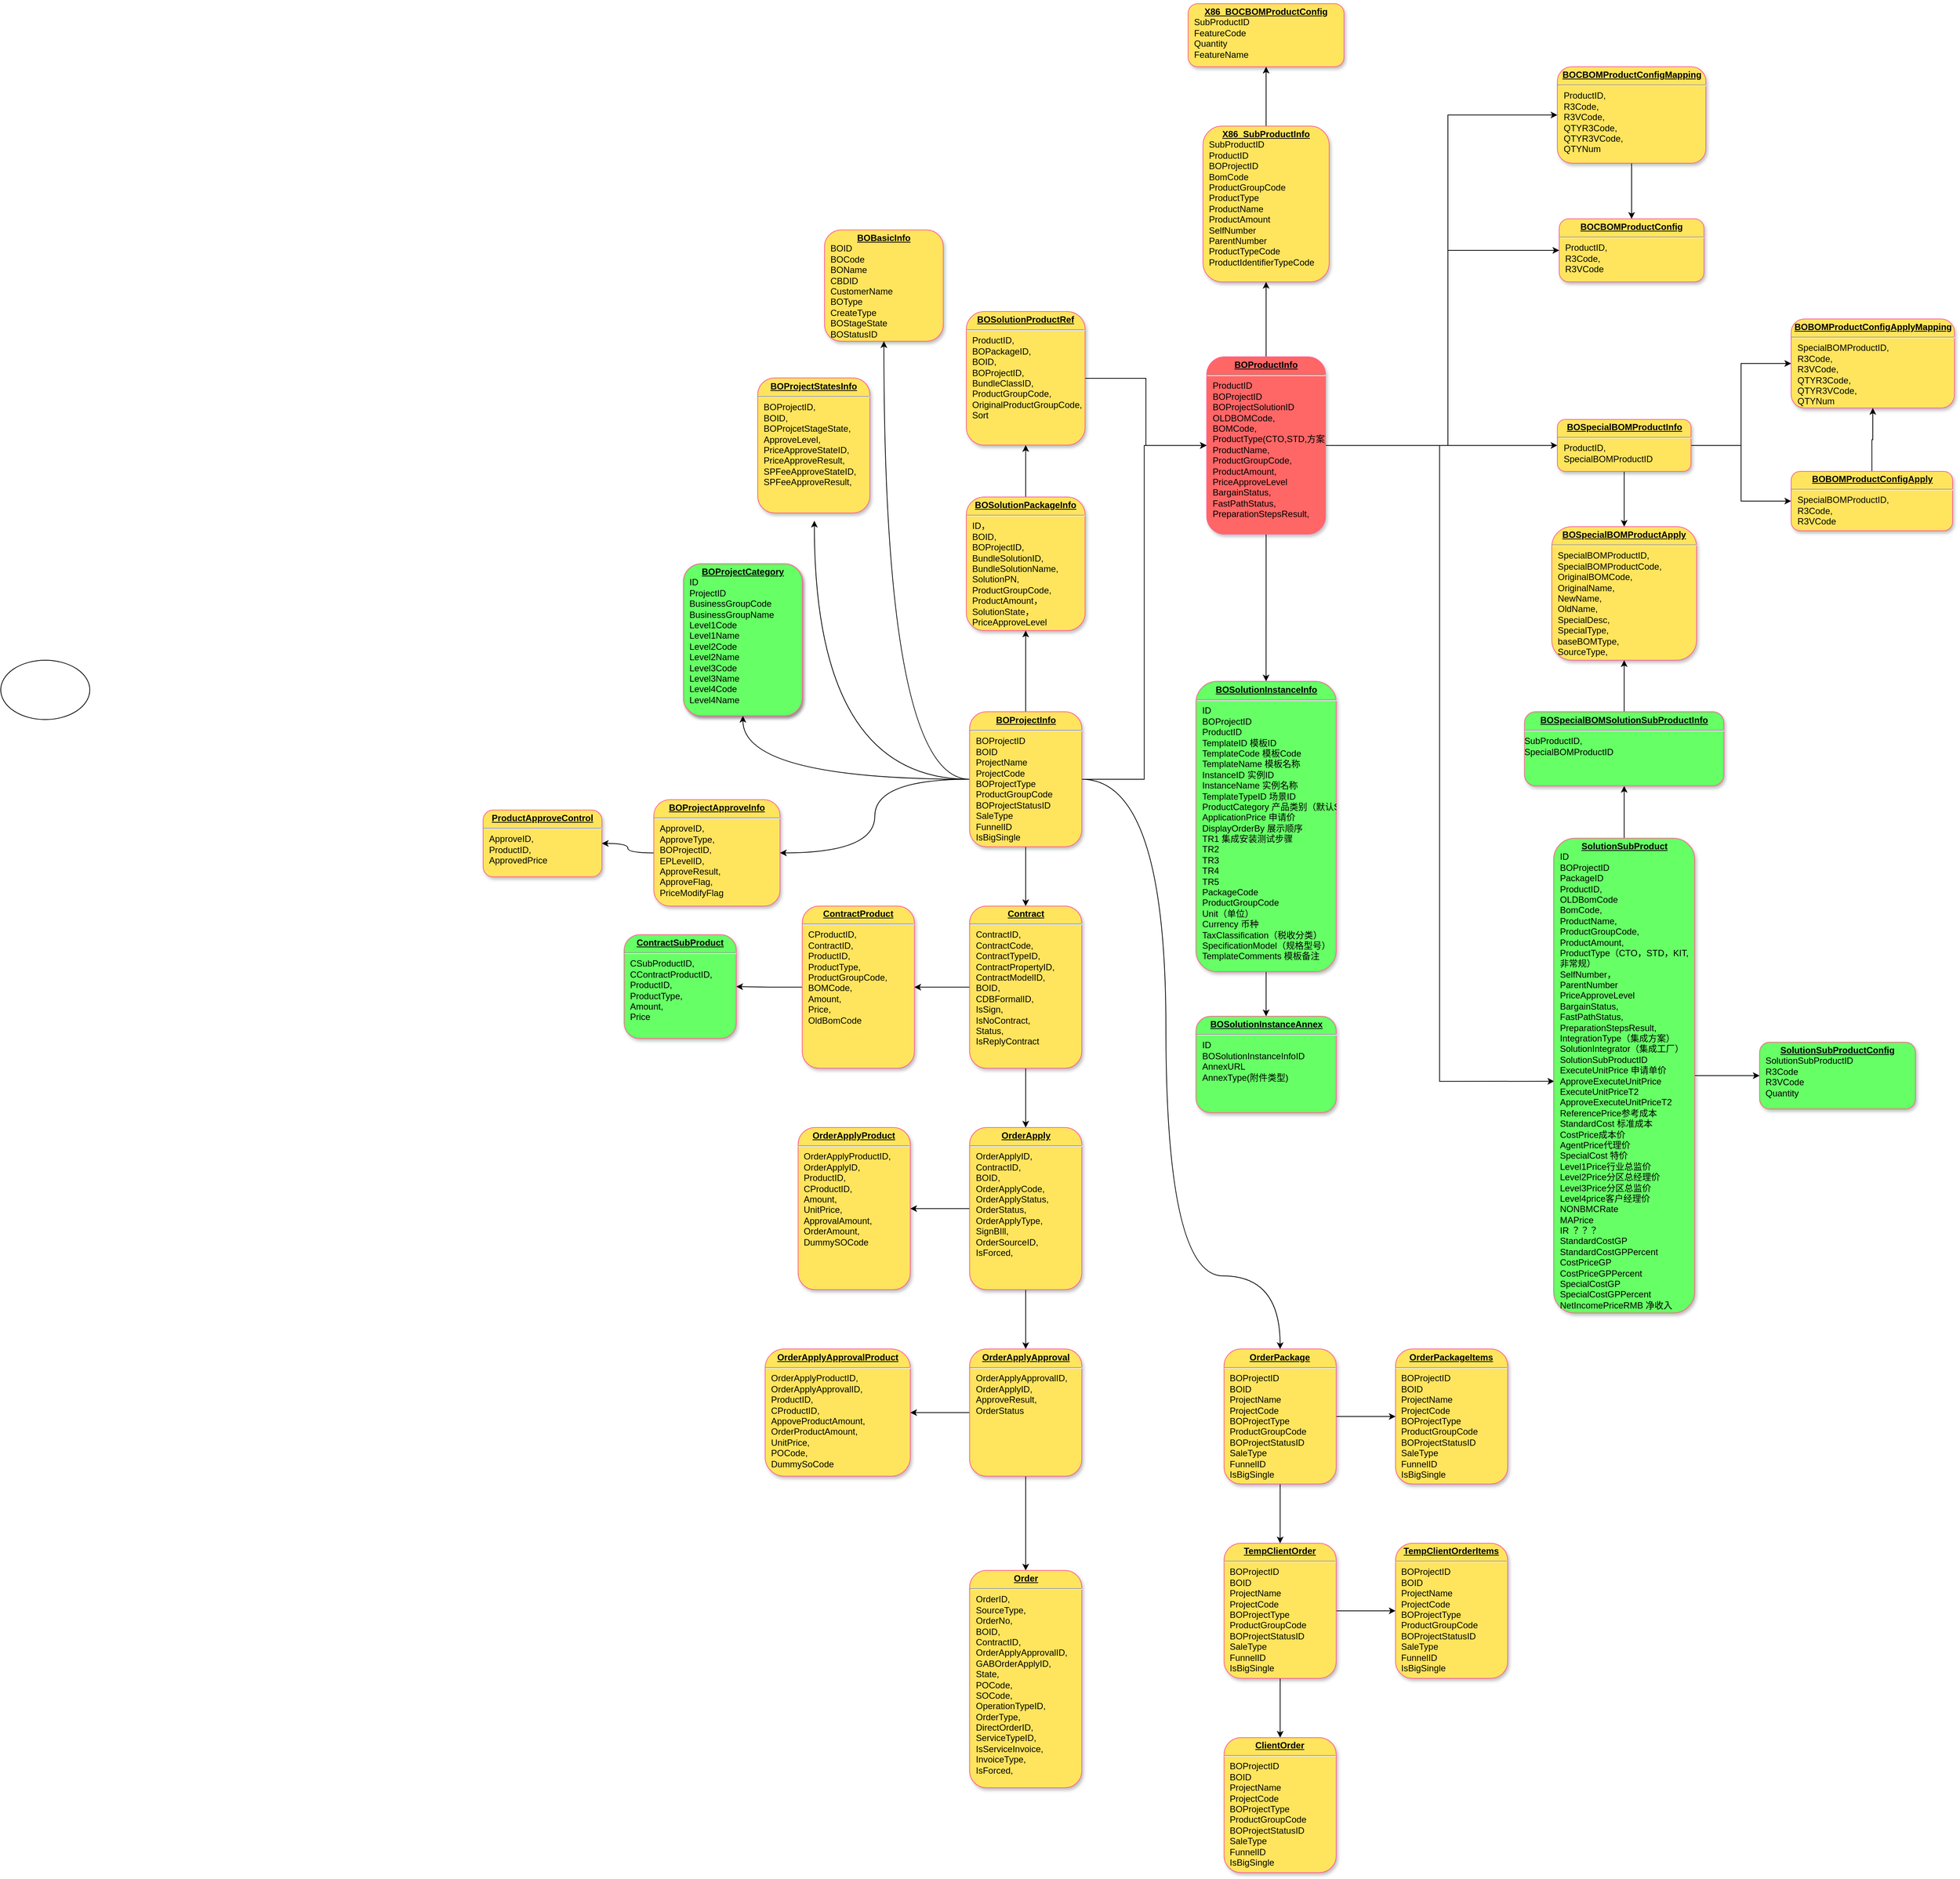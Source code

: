 <mxfile version="13.5.5" type="github"><diagram id="E1zCnELRqQV-pLU6De3C" name="Page-1"><mxGraphModel dx="3720" dy="2506" grid="1" gridSize="10" guides="1" tooltips="1" connect="1" arrows="1" fold="1" page="1" pageScale="1" pageWidth="827" pageHeight="1169" math="0" shadow="0"><root><mxCell id="0"/><mxCell id="1" parent="0"/><mxCell id="1fg1kgdo0Z-w_NWFr2Vj-1" value="" style="ellipse;whiteSpace=wrap;html=1;" vertex="1" parent="1"><mxGeometry x="-710" y="470" width="120" height="80" as="geometry"/></mxCell><mxCell id="1fg1kgdo0Z-w_NWFr2Vj-2" style="edgeStyle=orthogonalEdgeStyle;rounded=0;orthogonalLoop=1;jettySize=auto;html=1;entryX=0.5;entryY=1;entryDx=0;entryDy=0;" edge="1" parent="1" source="1fg1kgdo0Z-w_NWFr2Vj-3" target="1fg1kgdo0Z-w_NWFr2Vj-40"><mxGeometry relative="1" as="geometry"/></mxCell><mxCell id="1fg1kgdo0Z-w_NWFr2Vj-3" value="&lt;p style=&quot;margin: 4px 0px 0px ; text-align: center&quot;&gt;&lt;b&gt;&lt;u&gt;BOSolutionPackageInfo&lt;/u&gt;&lt;/b&gt;&lt;br&gt;&lt;/p&gt;&lt;hr&gt;&lt;p style=&quot;margin: 0px ; margin-left: 8px&quot;&gt;&lt;span&gt;ID，&lt;/span&gt;&lt;/p&gt;&lt;p style=&quot;margin: 0px ; margin-left: 8px&quot;&gt;&lt;span&gt;BOID,&lt;/span&gt;&lt;/p&gt;&lt;p style=&quot;margin: 0px ; margin-left: 8px&quot;&gt;BOProjectID,&lt;/p&gt;&lt;p style=&quot;margin: 0px ; margin-left: 8px&quot;&gt;BundleSolutionID,&lt;/p&gt;&lt;p style=&quot;margin: 0px ; margin-left: 8px&quot;&gt;BundleSolutionName,&lt;/p&gt;&lt;p style=&quot;margin: 0px ; margin-left: 8px&quot;&gt;SolutionPN,&lt;/p&gt;&lt;p style=&quot;margin: 0px ; margin-left: 8px&quot;&gt;ProductGroupCode,&lt;/p&gt;&lt;p style=&quot;margin: 0px ; margin-left: 8px&quot;&gt;ProductAmount，&lt;br&gt;&lt;/p&gt;&lt;p style=&quot;margin: 0px ; margin-left: 8px&quot;&gt;SolutionState，&lt;br&gt;&lt;/p&gt;&lt;p style=&quot;margin: 0px ; margin-left: 8px&quot;&gt;PriceApproveLevel&lt;br&gt;&lt;/p&gt;" style="verticalAlign=top;align=left;overflow=fill;fontSize=12;fontFamily=Helvetica;html=1;strokeColor=#FF6392;shadow=1;fillColor=#FFE45E;rounded=1;" vertex="1" parent="1"><mxGeometry x="591.08" y="250" width="160.0" height="180" as="geometry"/></mxCell><mxCell id="1fg1kgdo0Z-w_NWFr2Vj-4" value="&lt;p style=&quot;margin: 0px ; margin-top: 4px ; text-align: center ; text-decoration: underline&quot;&gt;&lt;b&gt;BOBasicInfo&lt;/b&gt;&lt;/p&gt;&lt;p style=&quot;margin: 0px ; margin-left: 8px&quot;&gt;BOID&lt;/p&gt;&lt;p style=&quot;margin: 0px ; margin-left: 8px&quot;&gt;BOCode&lt;/p&gt;&lt;p style=&quot;margin: 0px ; margin-left: 8px&quot;&gt;BOName&lt;/p&gt;&lt;p style=&quot;margin: 0px ; margin-left: 8px&quot;&gt;CBDID&lt;/p&gt;&lt;p style=&quot;margin: 0px ; margin-left: 8px&quot;&gt;CustomerName&lt;/p&gt;&lt;p style=&quot;margin: 0px ; margin-left: 8px&quot;&gt;BOType&lt;/p&gt;&lt;p style=&quot;margin: 0px ; margin-left: 8px&quot;&gt;CreateType&lt;/p&gt;&lt;p style=&quot;margin: 0px ; margin-left: 8px&quot;&gt;BOStageState&lt;/p&gt;&lt;p style=&quot;margin: 0px ; margin-left: 8px&quot;&gt;BOStatusID&lt;/p&gt;&lt;p style=&quot;margin: 0px ; margin-left: 8px&quot;&gt;&lt;br&gt;&lt;/p&gt;" style="verticalAlign=top;align=left;overflow=fill;fontSize=12;fontFamily=Helvetica;html=1;strokeColor=#FF6392;shadow=1;fillColor=#FFE45E;rounded=1;" vertex="1" parent="1"><mxGeometry x="400.0" y="-110.0" width="160" height="150" as="geometry"/></mxCell><mxCell id="1fg1kgdo0Z-w_NWFr2Vj-5" style="edgeStyle=orthogonalEdgeStyle;rounded=0;orthogonalLoop=1;jettySize=auto;html=1;entryX=0.5;entryY=1;entryDx=0;entryDy=0;" edge="1" parent="1" source="1fg1kgdo0Z-w_NWFr2Vj-13" target="1fg1kgdo0Z-w_NWFr2Vj-3"><mxGeometry relative="1" as="geometry"/></mxCell><mxCell id="1fg1kgdo0Z-w_NWFr2Vj-6" style="edgeStyle=orthogonalEdgeStyle;curved=1;rounded=0;orthogonalLoop=1;jettySize=auto;html=1;" edge="1" parent="1" source="1fg1kgdo0Z-w_NWFr2Vj-13" target="1fg1kgdo0Z-w_NWFr2Vj-4"><mxGeometry relative="1" as="geometry"/></mxCell><mxCell id="1fg1kgdo0Z-w_NWFr2Vj-7" style="edgeStyle=orthogonalEdgeStyle;curved=1;rounded=0;orthogonalLoop=1;jettySize=auto;html=1;entryX=0.505;entryY=1.058;entryDx=0;entryDy=0;entryPerimeter=0;" edge="1" parent="1" source="1fg1kgdo0Z-w_NWFr2Vj-13" target="1fg1kgdo0Z-w_NWFr2Vj-60"><mxGeometry relative="1" as="geometry"/></mxCell><mxCell id="1fg1kgdo0Z-w_NWFr2Vj-8" style="edgeStyle=orthogonalEdgeStyle;curved=1;rounded=0;orthogonalLoop=1;jettySize=auto;html=1;entryX=1;entryY=0.5;entryDx=0;entryDy=0;" edge="1" parent="1" source="1fg1kgdo0Z-w_NWFr2Vj-13" target="1fg1kgdo0Z-w_NWFr2Vj-62"><mxGeometry relative="1" as="geometry"/></mxCell><mxCell id="1fg1kgdo0Z-w_NWFr2Vj-9" style="edgeStyle=orthogonalEdgeStyle;curved=1;rounded=0;orthogonalLoop=1;jettySize=auto;html=1;entryX=0.5;entryY=1;entryDx=0;entryDy=0;" edge="1" parent="1" source="1fg1kgdo0Z-w_NWFr2Vj-13" target="1fg1kgdo0Z-w_NWFr2Vj-47"><mxGeometry relative="1" as="geometry"/></mxCell><mxCell id="1fg1kgdo0Z-w_NWFr2Vj-10" value="" style="edgeStyle=orthogonalEdgeStyle;curved=1;rounded=0;orthogonalLoop=1;jettySize=auto;html=1;" edge="1" parent="1" source="1fg1kgdo0Z-w_NWFr2Vj-13" target="1fg1kgdo0Z-w_NWFr2Vj-16"><mxGeometry relative="1" as="geometry"/></mxCell><mxCell id="1fg1kgdo0Z-w_NWFr2Vj-11" style="edgeStyle=orthogonalEdgeStyle;rounded=0;orthogonalLoop=1;jettySize=auto;html=1;entryX=0;entryY=0.5;entryDx=0;entryDy=0;" edge="1" parent="1" source="1fg1kgdo0Z-w_NWFr2Vj-13" target="1fg1kgdo0Z-w_NWFr2Vj-37"><mxGeometry relative="1" as="geometry"/></mxCell><mxCell id="1fg1kgdo0Z-w_NWFr2Vj-12" style="edgeStyle=orthogonalEdgeStyle;curved=1;rounded=0;orthogonalLoop=1;jettySize=auto;html=1;entryX=0.5;entryY=0;entryDx=0;entryDy=0;" edge="1" parent="1" source="1fg1kgdo0Z-w_NWFr2Vj-13" target="1fg1kgdo0Z-w_NWFr2Vj-69"><mxGeometry relative="1" as="geometry"><Array as="points"><mxPoint x="860" y="631"/><mxPoint x="860" y="1300"/><mxPoint x="1014" y="1300"/></Array></mxGeometry></mxCell><mxCell id="1fg1kgdo0Z-w_NWFr2Vj-13" value="&lt;p style=&quot;margin: 0px ; margin-top: 4px ; text-align: center ; text-decoration: underline&quot;&gt;&lt;strong&gt;BOProjectInfo&lt;/strong&gt;&lt;/p&gt;&lt;hr&gt;&lt;p style=&quot;margin: 0px ; margin-left: 8px&quot;&gt;BOProjectID&lt;/p&gt;&lt;p style=&quot;margin: 0px ; margin-left: 8px&quot;&gt;&lt;span&gt;BOID&lt;/span&gt;&lt;/p&gt;&lt;p style=&quot;margin: 0px ; margin-left: 8px&quot;&gt;&lt;span&gt;ProjectName&lt;/span&gt;&lt;/p&gt;&lt;p style=&quot;margin: 0px ; margin-left: 8px&quot;&gt;ProjectCode&lt;/p&gt;&lt;p style=&quot;margin: 0px ; margin-left: 8px&quot;&gt;BOProjectType&lt;/p&gt;&lt;p style=&quot;margin: 0px ; margin-left: 8px&quot;&gt;ProductGroupCode&lt;/p&gt;&lt;p style=&quot;margin: 0px ; margin-left: 8px&quot;&gt;BOProjectStatusID&lt;/p&gt;&lt;p style=&quot;margin: 0px ; margin-left: 8px&quot;&gt;SaleType&lt;/p&gt;&lt;p style=&quot;margin: 0px ; margin-left: 8px&quot;&gt;FunnelID&lt;/p&gt;&lt;p style=&quot;margin: 0px ; margin-left: 8px&quot;&gt;IsBigSingle&lt;/p&gt;" style="verticalAlign=top;align=left;overflow=fill;fontSize=12;fontFamily=Helvetica;html=1;strokeColor=#FF6392;shadow=1;fillColor=#FFE45E;rounded=1;" vertex="1" parent="1"><mxGeometry x="595.54" y="539.51" width="151.08" height="181.96" as="geometry"/></mxCell><mxCell id="1fg1kgdo0Z-w_NWFr2Vj-14" value="" style="edgeStyle=orthogonalEdgeStyle;curved=1;rounded=0;orthogonalLoop=1;jettySize=auto;html=1;" edge="1" parent="1" source="1fg1kgdo0Z-w_NWFr2Vj-16" target="1fg1kgdo0Z-w_NWFr2Vj-27"><mxGeometry relative="1" as="geometry"/></mxCell><mxCell id="1fg1kgdo0Z-w_NWFr2Vj-15" value="" style="edgeStyle=orthogonalEdgeStyle;curved=1;rounded=0;orthogonalLoop=1;jettySize=auto;html=1;" edge="1" parent="1" source="1fg1kgdo0Z-w_NWFr2Vj-16" target="1fg1kgdo0Z-w_NWFr2Vj-19"><mxGeometry relative="1" as="geometry"/></mxCell><mxCell id="1fg1kgdo0Z-w_NWFr2Vj-16" value="&lt;p style=&quot;margin: 4px 0px 0px ; text-align: center&quot;&gt;&lt;b&gt;&lt;u&gt;Contract&lt;/u&gt;&lt;/b&gt;&lt;br&gt;&lt;/p&gt;&lt;hr&gt;&lt;p style=&quot;margin: 0px ; margin-left: 8px&quot;&gt;ContractID,&lt;/p&gt;&lt;p style=&quot;margin: 0px ; margin-left: 8px&quot;&gt;ContractCode,&lt;/p&gt;&lt;p style=&quot;margin: 0px ; margin-left: 8px&quot;&gt;ContractTypeID,&lt;/p&gt;&lt;p style=&quot;margin: 0px ; margin-left: 8px&quot;&gt;ContractPropertyID,&lt;/p&gt;&lt;p style=&quot;margin: 0px ; margin-left: 8px&quot;&gt;ContractModelID,&lt;/p&gt;&lt;p style=&quot;margin: 0px ; margin-left: 8px&quot;&gt;BOID,&lt;/p&gt;&lt;p style=&quot;margin: 0px ; margin-left: 8px&quot;&gt;CDBFormalID,&lt;/p&gt;&lt;p style=&quot;margin: 0px ; margin-left: 8px&quot;&gt;IsSign,&lt;/p&gt;&lt;p style=&quot;margin: 0px ; margin-left: 8px&quot;&gt;IsNoContract,&lt;/p&gt;&lt;p style=&quot;margin: 0px ; margin-left: 8px&quot;&gt;Status,&lt;/p&gt;&lt;p style=&quot;margin: 0px ; margin-left: 8px&quot;&gt;IsReplyContract&lt;/p&gt;" style="verticalAlign=top;align=left;overflow=fill;fontSize=12;fontFamily=Helvetica;html=1;strokeColor=#FF6392;shadow=1;fillColor=#FFE45E;rounded=1;" vertex="1" parent="1"><mxGeometry x="595.54" y="801.47" width="151.08" height="218.53" as="geometry"/></mxCell><mxCell id="1fg1kgdo0Z-w_NWFr2Vj-17" value="" style="edgeStyle=orthogonalEdgeStyle;curved=1;rounded=0;orthogonalLoop=1;jettySize=auto;html=1;" edge="1" parent="1" source="1fg1kgdo0Z-w_NWFr2Vj-19" target="1fg1kgdo0Z-w_NWFr2Vj-23"><mxGeometry relative="1" as="geometry"/></mxCell><mxCell id="1fg1kgdo0Z-w_NWFr2Vj-18" value="" style="edgeStyle=orthogonalEdgeStyle;curved=1;rounded=0;orthogonalLoop=1;jettySize=auto;html=1;" edge="1" parent="1" source="1fg1kgdo0Z-w_NWFr2Vj-19" target="1fg1kgdo0Z-w_NWFr2Vj-20"><mxGeometry relative="1" as="geometry"/></mxCell><mxCell id="1fg1kgdo0Z-w_NWFr2Vj-19" value="&lt;p style=&quot;margin: 4px 0px 0px ; text-align: center&quot;&gt;&lt;b&gt;&lt;u&gt;OrderApply&lt;/u&gt;&lt;/b&gt;&lt;br&gt;&lt;/p&gt;&lt;hr&gt;&lt;p style=&quot;margin: 0px ; margin-left: 8px&quot;&gt;OrderApplyID,&lt;/p&gt;&lt;p style=&quot;margin: 0px ; margin-left: 8px&quot;&gt;ContractID,&lt;/p&gt;&lt;p style=&quot;margin: 0px ; margin-left: 8px&quot;&gt;BOID,&lt;/p&gt;&lt;p style=&quot;margin: 0px ; margin-left: 8px&quot;&gt;OrderApplyCode,&lt;/p&gt;&lt;p style=&quot;margin: 0px ; margin-left: 8px&quot;&gt;OrderApplyStatus,&lt;/p&gt;&lt;p style=&quot;margin: 0px ; margin-left: 8px&quot;&gt;OrderStatus,&lt;/p&gt;&lt;p style=&quot;margin: 0px ; margin-left: 8px&quot;&gt;OrderApplyType,&lt;/p&gt;&lt;p style=&quot;margin: 0px ; margin-left: 8px&quot;&gt;SignBIll,&lt;/p&gt;&lt;p style=&quot;margin: 0px ; margin-left: 8px&quot;&gt;OrderSourceID,&lt;/p&gt;&lt;p style=&quot;margin: 0px ; margin-left: 8px&quot;&gt;IsForced,&lt;/p&gt;" style="verticalAlign=top;align=left;overflow=fill;fontSize=12;fontFamily=Helvetica;html=1;strokeColor=#FF6392;shadow=1;fillColor=#FFE45E;rounded=1;" vertex="1" parent="1"><mxGeometry x="595.54" y="1100" width="151.08" height="218.53" as="geometry"/></mxCell><mxCell id="1fg1kgdo0Z-w_NWFr2Vj-20" value="&lt;p style=&quot;margin: 4px 0px 0px ; text-align: center&quot;&gt;&lt;b&gt;&lt;u&gt;OrderApplyProduct&lt;/u&gt;&lt;/b&gt;&lt;br&gt;&lt;/p&gt;&lt;hr&gt;&lt;p style=&quot;margin: 0px ; margin-left: 8px&quot;&gt;OrderApplyProductID,&lt;/p&gt;&lt;p style=&quot;margin: 0px ; margin-left: 8px&quot;&gt;OrderApplyID,&lt;/p&gt;&lt;p style=&quot;margin: 0px ; margin-left: 8px&quot;&gt;ProductID,&lt;/p&gt;&lt;p style=&quot;margin: 0px ; margin-left: 8px&quot;&gt;CProductID,&lt;/p&gt;&lt;p style=&quot;margin: 0px ; margin-left: 8px&quot;&gt;Amount,&lt;/p&gt;&lt;p style=&quot;margin: 0px ; margin-left: 8px&quot;&gt;UnitPrice,&lt;/p&gt;&lt;p style=&quot;margin: 0px ; margin-left: 8px&quot;&gt;ApprovalAmount,&lt;/p&gt;&lt;p style=&quot;margin: 0px ; margin-left: 8px&quot;&gt;OrderAmount,&lt;/p&gt;&lt;p style=&quot;margin: 0px ; margin-left: 8px&quot;&gt;DummySOCode&lt;/p&gt;" style="verticalAlign=top;align=left;overflow=fill;fontSize=12;fontFamily=Helvetica;html=1;strokeColor=#FF6392;shadow=1;fillColor=#FFE45E;rounded=1;" vertex="1" parent="1"><mxGeometry x="364.46" y="1100" width="151.08" height="218.53" as="geometry"/></mxCell><mxCell id="1fg1kgdo0Z-w_NWFr2Vj-21" value="" style="edgeStyle=orthogonalEdgeStyle;curved=1;rounded=0;orthogonalLoop=1;jettySize=auto;html=1;" edge="1" parent="1" source="1fg1kgdo0Z-w_NWFr2Vj-23" target="1fg1kgdo0Z-w_NWFr2Vj-25"><mxGeometry relative="1" as="geometry"/></mxCell><mxCell id="1fg1kgdo0Z-w_NWFr2Vj-22" value="" style="edgeStyle=orthogonalEdgeStyle;curved=1;rounded=0;orthogonalLoop=1;jettySize=auto;html=1;" edge="1" parent="1" source="1fg1kgdo0Z-w_NWFr2Vj-23" target="1fg1kgdo0Z-w_NWFr2Vj-24"><mxGeometry relative="1" as="geometry"/></mxCell><mxCell id="1fg1kgdo0Z-w_NWFr2Vj-23" value="&lt;p style=&quot;margin: 4px 0px 0px ; text-align: center&quot;&gt;&lt;b&gt;&lt;u&gt;OrderApplyApproval&lt;/u&gt;&lt;/b&gt;&lt;br&gt;&lt;/p&gt;&lt;hr&gt;&lt;p style=&quot;margin: 0px ; margin-left: 8px&quot;&gt;OrderApplyApprovalID,&lt;/p&gt;&lt;p style=&quot;margin: 0px ; margin-left: 8px&quot;&gt;OrderApplyID,&lt;/p&gt;&lt;p style=&quot;margin: 0px ; margin-left: 8px&quot;&gt;ApproveResult,&lt;/p&gt;&lt;p style=&quot;margin: 0px ; margin-left: 8px&quot;&gt;OrderStatus&lt;/p&gt;" style="verticalAlign=top;align=left;overflow=fill;fontSize=12;fontFamily=Helvetica;html=1;strokeColor=#FF6392;shadow=1;fillColor=#FFE45E;rounded=1;" vertex="1" parent="1"><mxGeometry x="595.54" y="1398.53" width="151.08" height="171.47" as="geometry"/></mxCell><mxCell id="1fg1kgdo0Z-w_NWFr2Vj-24" value="&lt;p style=&quot;margin: 4px 0px 0px ; text-align: center&quot;&gt;&lt;b&gt;&lt;u&gt;OrderApplyApprovalProduct&lt;/u&gt;&lt;/b&gt;&lt;br&gt;&lt;/p&gt;&lt;hr&gt;&lt;p style=&quot;margin: 0px ; margin-left: 8px&quot;&gt;OrderApplyProductID,&lt;/p&gt;&lt;p style=&quot;margin: 0px ; margin-left: 8px&quot;&gt;OrderApplyApprovalID,&lt;/p&gt;&lt;p style=&quot;margin: 0px ; margin-left: 8px&quot;&gt;ProductID,&lt;/p&gt;&lt;p style=&quot;margin: 0px ; margin-left: 8px&quot;&gt;CProductID,&lt;/p&gt;&lt;p style=&quot;margin: 0px ; margin-left: 8px&quot;&gt;AppoveProductAmount,&lt;/p&gt;&lt;p style=&quot;margin: 0px ; margin-left: 8px&quot;&gt;OrderProductAmount,&lt;/p&gt;&lt;p style=&quot;margin: 0px ; margin-left: 8px&quot;&gt;UnitPrice,&lt;/p&gt;&lt;p style=&quot;margin: 0px ; margin-left: 8px&quot;&gt;POCode,&lt;/p&gt;&lt;p style=&quot;margin: 0px ; margin-left: 8px&quot;&gt;DummySoCode&lt;/p&gt;" style="verticalAlign=top;align=left;overflow=fill;fontSize=12;fontFamily=Helvetica;html=1;strokeColor=#FF6392;shadow=1;fillColor=#FFE45E;rounded=1;" vertex="1" parent="1"><mxGeometry x="320" y="1398.53" width="195.54" height="171.47" as="geometry"/></mxCell><mxCell id="1fg1kgdo0Z-w_NWFr2Vj-25" value="&lt;p style=&quot;margin: 4px 0px 0px ; text-align: center&quot;&gt;&lt;b&gt;&lt;u&gt;Order&lt;/u&gt;&lt;/b&gt;&lt;br&gt;&lt;/p&gt;&lt;hr&gt;&lt;p style=&quot;margin: 0px ; margin-left: 8px&quot;&gt;OrderID,&lt;/p&gt;&lt;p style=&quot;margin: 0px ; margin-left: 8px&quot;&gt;SourceType,&lt;/p&gt;&lt;p style=&quot;margin: 0px ; margin-left: 8px&quot;&gt;OrderNo,&lt;/p&gt;&lt;p style=&quot;margin: 0px ; margin-left: 8px&quot;&gt;BOID,&lt;/p&gt;&lt;p style=&quot;margin: 0px ; margin-left: 8px&quot;&gt;ContractID,&lt;/p&gt;&lt;p style=&quot;margin: 0px ; margin-left: 8px&quot;&gt;OrderApplyApprovalID,&lt;/p&gt;&lt;p style=&quot;margin: 0px ; margin-left: 8px&quot;&gt;GABOrderApplyID,&lt;/p&gt;&lt;p style=&quot;margin: 0px ; margin-left: 8px&quot;&gt;State,&lt;/p&gt;&lt;p style=&quot;margin: 0px ; margin-left: 8px&quot;&gt;POCode,&lt;/p&gt;&lt;p style=&quot;margin: 0px ; margin-left: 8px&quot;&gt;SOCode,&lt;/p&gt;&lt;p style=&quot;margin: 0px ; margin-left: 8px&quot;&gt;OperationTypeID,&lt;/p&gt;&lt;p style=&quot;margin: 0px ; margin-left: 8px&quot;&gt;OrderType,&lt;/p&gt;&lt;p style=&quot;margin: 0px ; margin-left: 8px&quot;&gt;DirectOrderID,&lt;/p&gt;&lt;p style=&quot;margin: 0px ; margin-left: 8px&quot;&gt;ServiceTypeID,&lt;/p&gt;&lt;p style=&quot;margin: 0px ; margin-left: 8px&quot;&gt;IsServiceInvoice,&lt;/p&gt;&lt;p style=&quot;margin: 0px ; margin-left: 8px&quot;&gt;InvoiceType,&lt;/p&gt;&lt;p style=&quot;margin: 0px ; margin-left: 8px&quot;&gt;IsForced,&lt;/p&gt;" style="verticalAlign=top;align=left;overflow=fill;fontSize=12;fontFamily=Helvetica;html=1;strokeColor=#FF6392;shadow=1;fillColor=#FFE45E;rounded=1;" vertex="1" parent="1"><mxGeometry x="595.54" y="1697.06" width="151.08" height="292.94" as="geometry"/></mxCell><mxCell id="1fg1kgdo0Z-w_NWFr2Vj-26" value="" style="edgeStyle=orthogonalEdgeStyle;rounded=0;orthogonalLoop=1;jettySize=auto;html=1;" edge="1" parent="1" source="1fg1kgdo0Z-w_NWFr2Vj-27" target="1fg1kgdo0Z-w_NWFr2Vj-28"><mxGeometry relative="1" as="geometry"/></mxCell><mxCell id="1fg1kgdo0Z-w_NWFr2Vj-27" value="&lt;p style=&quot;margin: 4px 0px 0px ; text-align: center&quot;&gt;&lt;b&gt;&lt;u&gt;ContractProduct&lt;/u&gt;&lt;/b&gt;&lt;br&gt;&lt;/p&gt;&lt;hr&gt;&lt;p style=&quot;margin: 0px ; margin-left: 8px&quot;&gt;CProductID,&lt;/p&gt;&lt;p style=&quot;margin: 0px ; margin-left: 8px&quot;&gt;ContractID,&lt;/p&gt;&lt;p style=&quot;margin: 0px ; margin-left: 8px&quot;&gt;ProductID,&lt;/p&gt;&lt;p style=&quot;margin: 0px ; margin-left: 8px&quot;&gt;ProductType,&lt;/p&gt;&lt;p style=&quot;margin: 0px ; margin-left: 8px&quot;&gt;ProductGroupCode,&lt;/p&gt;&lt;p style=&quot;margin: 0px ; margin-left: 8px&quot;&gt;BOMCode,&lt;/p&gt;&lt;p style=&quot;margin: 0px ; margin-left: 8px&quot;&gt;Amount,&lt;/p&gt;&lt;p style=&quot;margin: 0px ; margin-left: 8px&quot;&gt;Price,&lt;/p&gt;&lt;p style=&quot;margin: 0px ; margin-left: 8px&quot;&gt;OldBomCode&lt;/p&gt;" style="verticalAlign=top;align=left;overflow=fill;fontSize=12;fontFamily=Helvetica;html=1;strokeColor=#FF6392;shadow=1;fillColor=#FFE45E;rounded=1;" vertex="1" parent="1"><mxGeometry x="370" y="801.47" width="151.08" height="218.53" as="geometry"/></mxCell><mxCell id="1fg1kgdo0Z-w_NWFr2Vj-28" value="&lt;p style=&quot;margin: 4px 0px 0px ; text-align: center&quot;&gt;&lt;b&gt;&lt;u&gt;ContractSubProduct&lt;/u&gt;&lt;/b&gt;&lt;br&gt;&lt;/p&gt;&lt;hr&gt;&lt;p style=&quot;margin: 0px ; margin-left: 8px&quot;&gt;CSubProductID,&lt;/p&gt;&lt;p style=&quot;margin: 0px ; margin-left: 8px&quot;&gt;CContractProductID,&lt;/p&gt;&lt;p style=&quot;margin: 0px ; margin-left: 8px&quot;&gt;ProductID,&lt;/p&gt;&lt;p style=&quot;margin: 0px ; margin-left: 8px&quot;&gt;ProductType,&lt;/p&gt;&lt;p style=&quot;margin: 0px ; margin-left: 8px&quot;&gt;Amount,&lt;/p&gt;&lt;p style=&quot;margin: 0px ; margin-left: 8px&quot;&gt;Price&lt;/p&gt;&lt;p style=&quot;margin: 0px ; margin-left: 8px&quot;&gt;&lt;br&gt;&lt;/p&gt;" style="verticalAlign=top;align=left;overflow=fill;fontSize=12;fontFamily=Helvetica;html=1;strokeColor=#FF6392;shadow=1;fillColor=#66FF66;rounded=1;" vertex="1" parent="1"><mxGeometry x="130" y="840" width="151.08" height="140" as="geometry"/></mxCell><mxCell id="1fg1kgdo0Z-w_NWFr2Vj-29" value="" style="edgeStyle=none;rounded=0;orthogonalLoop=1;jettySize=auto;html=1;" edge="1" parent="1" source="1fg1kgdo0Z-w_NWFr2Vj-30" target="1fg1kgdo0Z-w_NWFr2Vj-38"><mxGeometry relative="1" as="geometry"/></mxCell><mxCell id="1fg1kgdo0Z-w_NWFr2Vj-30" value="&lt;p style=&quot;margin: 0px ; margin-top: 4px ; text-align: center ; text-decoration: underline&quot;&gt;&lt;b&gt;X86_SubProductInfo&lt;/b&gt;&lt;/p&gt;&lt;p style=&quot;margin: 0px ; margin-left: 8px&quot;&gt;SubProductID&lt;/p&gt;&lt;p style=&quot;margin: 0px ; margin-left: 8px&quot;&gt;ProductID&lt;/p&gt;&lt;p style=&quot;margin: 0px ; margin-left: 8px&quot;&gt;BOProjectID&lt;/p&gt;&lt;p style=&quot;margin: 0px ; margin-left: 8px&quot;&gt;BomCode&amp;nbsp;&lt;/p&gt;&lt;p style=&quot;margin: 0px ; margin-left: 8px&quot;&gt;ProductGroupCode&lt;/p&gt;&lt;p style=&quot;margin: 0px ; margin-left: 8px&quot;&gt;ProductType&lt;/p&gt;&lt;p style=&quot;margin: 0px ; margin-left: 8px&quot;&gt;ProductName&lt;/p&gt;&lt;p style=&quot;margin: 0px ; margin-left: 8px&quot;&gt;ProductAmount&lt;/p&gt;&lt;p style=&quot;margin: 0px ; margin-left: 8px&quot;&gt;SelfNumber&lt;/p&gt;&lt;p style=&quot;margin: 0px ; margin-left: 8px&quot;&gt;ParentNumber&lt;/p&gt;&lt;p style=&quot;margin: 0px ; margin-left: 8px&quot;&gt;ProductTypeCode&lt;br&gt;&lt;/p&gt;&lt;p style=&quot;margin: 0px ; margin-left: 8px&quot;&gt;ProductIdentifierTypeCode&lt;br&gt;&lt;/p&gt;&lt;p style=&quot;margin: 0px ; margin-left: 8px&quot;&gt;&lt;br&gt;&lt;/p&gt;" style="verticalAlign=top;align=left;overflow=fill;fontSize=12;fontFamily=Helvetica;html=1;strokeColor=#FF6392;shadow=1;fillColor=#FFE45E;rounded=1;" vertex="1" parent="1"><mxGeometry x="910" y="-250" width="170" height="210" as="geometry"/></mxCell><mxCell id="1fg1kgdo0Z-w_NWFr2Vj-31" style="edgeStyle=orthogonalEdgeStyle;rounded=0;orthogonalLoop=1;jettySize=auto;html=1;" edge="1" parent="1" source="1fg1kgdo0Z-w_NWFr2Vj-37" target="1fg1kgdo0Z-w_NWFr2Vj-51"><mxGeometry relative="1" as="geometry"><mxPoint x="1090" y="181" as="sourcePoint"/></mxGeometry></mxCell><mxCell id="1fg1kgdo0Z-w_NWFr2Vj-32" style="edgeStyle=orthogonalEdgeStyle;rounded=0;orthogonalLoop=1;jettySize=auto;html=1;entryX=0;entryY=0.5;entryDx=0;entryDy=0;exitX=1;exitY=0.5;exitDx=0;exitDy=0;" edge="1" parent="1" source="1fg1kgdo0Z-w_NWFr2Vj-37" target="1fg1kgdo0Z-w_NWFr2Vj-46"><mxGeometry relative="1" as="geometry"><Array as="points"><mxPoint x="1240" y="181"/><mxPoint x="1240" y="-265"/></Array><mxPoint x="1130" y="180.5" as="sourcePoint"/></mxGeometry></mxCell><mxCell id="1fg1kgdo0Z-w_NWFr2Vj-33" style="edgeStyle=orthogonalEdgeStyle;rounded=0;orthogonalLoop=1;jettySize=auto;html=1;" edge="1" parent="1" source="1fg1kgdo0Z-w_NWFr2Vj-37" target="1fg1kgdo0Z-w_NWFr2Vj-30"><mxGeometry relative="1" as="geometry"/></mxCell><mxCell id="1fg1kgdo0Z-w_NWFr2Vj-34" style="edgeStyle=orthogonalEdgeStyle;rounded=0;orthogonalLoop=1;jettySize=auto;html=1;entryX=0;entryY=0.5;entryDx=0;entryDy=0;" edge="1" parent="1" source="1fg1kgdo0Z-w_NWFr2Vj-37" target="1fg1kgdo0Z-w_NWFr2Vj-44"><mxGeometry relative="1" as="geometry"><Array as="points"><mxPoint x="1240" y="181"/><mxPoint x="1240" y="-82"/></Array></mxGeometry></mxCell><mxCell id="1fg1kgdo0Z-w_NWFr2Vj-35" style="edgeStyle=orthogonalEdgeStyle;rounded=0;orthogonalLoop=1;jettySize=auto;html=1;" edge="1" parent="1" source="1fg1kgdo0Z-w_NWFr2Vj-37" target="1fg1kgdo0Z-w_NWFr2Vj-42"><mxGeometry relative="1" as="geometry"/></mxCell><mxCell id="1fg1kgdo0Z-w_NWFr2Vj-36" style="edgeStyle=orthogonalEdgeStyle;rounded=0;orthogonalLoop=1;jettySize=auto;html=1;entryX=0.004;entryY=0.512;entryDx=0;entryDy=0;entryPerimeter=0;" edge="1" parent="1" source="1fg1kgdo0Z-w_NWFr2Vj-37" target="1fg1kgdo0Z-w_NWFr2Vj-58"><mxGeometry relative="1" as="geometry"/></mxCell><mxCell id="1fg1kgdo0Z-w_NWFr2Vj-37" value="&lt;p style=&quot;margin: 0px ; margin-top: 4px ; text-align: center ; text-decoration: underline&quot;&gt;&lt;b&gt;BOProductInfo&lt;/b&gt;&lt;/p&gt;&lt;hr&gt;&lt;p style=&quot;margin: 0px ; margin-left: 8px&quot;&gt;ProductID&lt;/p&gt;&lt;p style=&quot;margin: 0px ; margin-left: 8px&quot;&gt;BOProjectID&lt;/p&gt;&lt;p style=&quot;margin: 0px ; margin-left: 8px&quot;&gt;BOProjectSolutionID&lt;br&gt;&lt;/p&gt;&lt;p style=&quot;margin: 0px ; margin-left: 8px&quot;&gt;OLDBOMCode,&lt;/p&gt;&lt;p style=&quot;margin: 0px ; margin-left: 8px&quot;&gt;BOMCode,&lt;/p&gt;&lt;p style=&quot;margin: 0px ; margin-left: 8px&quot;&gt;ProductType(CTO,STD,方案)&lt;/p&gt;&lt;p style=&quot;margin: 0px ; margin-left: 8px&quot;&gt;ProductName,&lt;/p&gt;&lt;p style=&quot;margin: 0px ; margin-left: 8px&quot;&gt;ProductGroupCode,&lt;/p&gt;&lt;p style=&quot;margin: 0px ; margin-left: 8px&quot;&gt;ProductAmount,&lt;/p&gt;&lt;p style=&quot;margin: 0px ; margin-left: 8px&quot;&gt;PriceApproveLevel&lt;br&gt;&lt;/p&gt;&lt;p style=&quot;margin: 0px ; margin-left: 8px&quot;&gt;BargainStatus,&lt;/p&gt;&lt;p style=&quot;margin: 0px ; margin-left: 8px&quot;&gt;FastPathStatus,&lt;/p&gt;&lt;p style=&quot;margin: 0px ; margin-left: 8px&quot;&gt;PreparationStepsResult,&lt;/p&gt;&lt;p style=&quot;margin: 0px ; margin-left: 8px&quot;&gt;&lt;br&gt;&lt;/p&gt;" style="verticalAlign=top;align=left;overflow=fill;fontSize=12;fontFamily=Helvetica;html=1;strokeColor=#FF6392;shadow=1;fillColor=#FF6666;rounded=1;" vertex="1" parent="1"><mxGeometry x="915" y="60.98" width="160" height="239.02" as="geometry"/></mxCell><mxCell id="1fg1kgdo0Z-w_NWFr2Vj-38" value="&lt;p style=&quot;margin: 4px 0px 0px ; text-align: center&quot;&gt;&lt;b&gt;&lt;u&gt;X86_BOCBOMProductConfig&lt;/u&gt;&lt;/b&gt;&lt;br&gt;&lt;/p&gt;&lt;p style=&quot;margin: 0px ; margin-left: 8px&quot;&gt;SubProductID&lt;/p&gt;&lt;p style=&quot;margin: 0px ; margin-left: 8px&quot;&gt;FeatureCode&lt;/p&gt;&lt;p style=&quot;margin: 0px ; margin-left: 8px&quot;&gt;Quantity&lt;/p&gt;&lt;p style=&quot;margin: 0px ; margin-left: 8px&quot;&gt;FeatureName&lt;/p&gt;&lt;p style=&quot;margin: 0px ; margin-left: 8px&quot;&gt;&lt;br&gt;&lt;/p&gt;&lt;p style=&quot;margin: 0px ; margin-left: 8px&quot;&gt;&lt;br&gt;&lt;/p&gt;" style="verticalAlign=top;align=left;overflow=fill;fontSize=12;fontFamily=Helvetica;html=1;strokeColor=#FF6392;shadow=1;fillColor=#FFE45E;rounded=1;" vertex="1" parent="1"><mxGeometry x="890" y="-415" width="210" height="85" as="geometry"/></mxCell><mxCell id="1fg1kgdo0Z-w_NWFr2Vj-39" style="edgeStyle=orthogonalEdgeStyle;rounded=0;orthogonalLoop=1;jettySize=auto;html=1;" edge="1" parent="1" source="1fg1kgdo0Z-w_NWFr2Vj-40" target="1fg1kgdo0Z-w_NWFr2Vj-37"><mxGeometry relative="1" as="geometry"/></mxCell><mxCell id="1fg1kgdo0Z-w_NWFr2Vj-40" value="&lt;p style=&quot;margin: 4px 0px 0px ; text-align: center&quot;&gt;&lt;b&gt;&lt;u&gt;BOSolutionProductRef&lt;/u&gt;&lt;/b&gt;&lt;br&gt;&lt;/p&gt;&lt;hr&gt;&lt;p style=&quot;margin: 0px ; margin-left: 8px&quot;&gt;ProductID,&lt;/p&gt;&lt;p style=&quot;margin: 0px ; margin-left: 8px&quot;&gt;BOPackageID,&lt;/p&gt;&lt;p style=&quot;margin: 0px ; margin-left: 8px&quot;&gt;BOID,&lt;/p&gt;&lt;p style=&quot;margin: 0px ; margin-left: 8px&quot;&gt;BOProjectID,&lt;/p&gt;&lt;p style=&quot;margin: 0px ; margin-left: 8px&quot;&gt;BundleClassID,&lt;/p&gt;&lt;p style=&quot;margin: 0px ; margin-left: 8px&quot;&gt;ProductGroupCode,&lt;/p&gt;&lt;p style=&quot;margin: 0px ; margin-left: 8px&quot;&gt;OriginalProductGroupCode,&lt;/p&gt;&lt;p style=&quot;margin: 0px ; margin-left: 8px&quot;&gt;Sort&lt;/p&gt;" style="verticalAlign=top;align=left;overflow=fill;fontSize=12;fontFamily=Helvetica;html=1;strokeColor=#FF6392;shadow=1;fillColor=#FFE45E;rounded=1;" vertex="1" parent="1"><mxGeometry x="591.08" width="160" height="180" as="geometry"/></mxCell><mxCell id="1fg1kgdo0Z-w_NWFr2Vj-41" value="" style="edgeStyle=orthogonalEdgeStyle;rounded=0;orthogonalLoop=1;jettySize=auto;html=1;" edge="1" parent="1" source="1fg1kgdo0Z-w_NWFr2Vj-42" target="1fg1kgdo0Z-w_NWFr2Vj-43"><mxGeometry relative="1" as="geometry"/></mxCell><mxCell id="1fg1kgdo0Z-w_NWFr2Vj-42" value="&lt;p style=&quot;margin: 0px ; margin-top: 4px ; text-align: center ; text-decoration: underline&quot;&gt;&lt;strong&gt;BOSolutionInstanceInfo&lt;/strong&gt;&lt;/p&gt;&lt;hr&gt;&lt;p style=&quot;margin: 0px ; margin-left: 8px&quot;&gt;ID&lt;/p&gt;&lt;p style=&quot;margin: 0px ; margin-left: 8px&quot;&gt;BOProjectID&lt;/p&gt;&lt;p style=&quot;margin: 0px ; margin-left: 8px&quot;&gt;ProductID&lt;/p&gt;&lt;p style=&quot;margin: 0px ; margin-left: 8px&quot;&gt;TemplateID 模板ID&lt;/p&gt;&lt;p style=&quot;margin: 0px ; margin-left: 8px&quot;&gt;&lt;span&gt;TemplateCode 模板Code&lt;/span&gt;&lt;/p&gt;&lt;p style=&quot;margin: 0px ; margin-left: 8px&quot;&gt;TemplateName 模板名称&lt;/p&gt;&lt;p style=&quot;margin: 0px ; margin-left: 8px&quot;&gt;InstanceID 实例ID&lt;/p&gt;&lt;p style=&quot;margin: 0px ; margin-left: 8px&quot;&gt;InstanceName 实例名称&lt;/p&gt;&lt;p style=&quot;margin: 0px ; margin-left: 8px&quot;&gt;TemplateTypeID 场景ID&lt;/p&gt;&lt;p style=&quot;margin: 0px ; margin-left: 8px&quot;&gt;ProductCategory 产品类别（默认Solution）&lt;/p&gt;&lt;p style=&quot;margin: 0px ; margin-left: 8px&quot;&gt;ApplicationPrice 申请价&lt;/p&gt;&lt;p style=&quot;margin: 0px ; margin-left: 8px&quot;&gt;DisplayOrderBy 展示顺序&lt;/p&gt;&lt;p style=&quot;margin: 0px ; margin-left: 8px&quot;&gt;TR1 集成安装测试步骤&lt;/p&gt;&lt;p style=&quot;margin: 0px ; margin-left: 8px&quot;&gt;TR2&lt;/p&gt;&lt;p style=&quot;margin: 0px ; margin-left: 8px&quot;&gt;TR3&lt;/p&gt;&lt;p style=&quot;margin: 0px ; margin-left: 8px&quot;&gt;TR4&lt;/p&gt;&lt;p style=&quot;margin: 0px ; margin-left: 8px&quot;&gt;TR5&lt;/p&gt;&lt;p style=&quot;margin: 0px ; margin-left: 8px&quot;&gt;PackageCode&lt;/p&gt;&lt;p style=&quot;margin: 0px ; margin-left: 8px&quot;&gt;ProductGroupCode&lt;/p&gt;&lt;p style=&quot;margin: 0px ; margin-left: 8px&quot;&gt;Unit（单位）&lt;br&gt;&lt;/p&gt;&lt;p style=&quot;margin: 0px ; margin-left: 8px&quot;&gt;Currency 币种&lt;/p&gt;&lt;p style=&quot;margin: 0px ; margin-left: 8px&quot;&gt;TaxClassification（税收分类）&lt;/p&gt;&lt;p style=&quot;margin: 0px ; margin-left: 8px&quot;&gt;SpecificationModel（规格型号）&lt;/p&gt;&lt;p style=&quot;margin: 0px ; margin-left: 8px&quot;&gt;TemplateComments 模板备注&lt;/p&gt;&lt;p style=&quot;margin: 0px ; margin-left: 8px&quot;&gt;&lt;br&gt;&lt;/p&gt;&lt;p style=&quot;margin: 0px ; margin-left: 8px&quot;&gt;&lt;br&gt;&lt;/p&gt;&lt;p style=&quot;margin: 0px ; margin-left: 8px&quot;&gt;&lt;br&gt;&lt;/p&gt;" style="verticalAlign=top;align=left;overflow=fill;fontSize=12;fontFamily=Helvetica;html=1;strokeColor=#FF6392;shadow=1;fillColor=#66FF66;rounded=1;" vertex="1" parent="1"><mxGeometry x="900.54" y="498.53" width="188.92" height="391.47" as="geometry"/></mxCell><mxCell id="1fg1kgdo0Z-w_NWFr2Vj-43" value="&lt;p style=&quot;margin: 0px ; margin-top: 4px ; text-align: center ; text-decoration: underline&quot;&gt;&lt;strong&gt;BOSolutionInstance&lt;/strong&gt;&lt;b&gt;&lt;u&gt;Annex&lt;/u&gt;&lt;/b&gt;&lt;/p&gt;&lt;hr&gt;&lt;p style=&quot;margin: 0px ; margin-left: 8px&quot;&gt;ID&lt;/p&gt;&lt;p style=&quot;margin: 0px ; margin-left: 8px&quot;&gt;BOSolutionInstanceInfoID&lt;/p&gt;&lt;p style=&quot;margin: 0px ; margin-left: 8px&quot;&gt;AnnexURL&lt;/p&gt;&lt;p style=&quot;margin: 0px ; margin-left: 8px&quot;&gt;AnnexType(附件类型)&lt;/p&gt;&lt;p style=&quot;margin: 0px ; margin-left: 8px&quot;&gt;&lt;br&gt;&lt;/p&gt;&lt;p style=&quot;margin: 0px ; margin-left: 8px&quot;&gt;&lt;br&gt;&lt;/p&gt;&lt;p style=&quot;margin: 0px ; margin-left: 8px&quot;&gt;&lt;br&gt;&lt;/p&gt;&lt;p style=&quot;margin: 0px ; margin-left: 8px&quot;&gt;&lt;br&gt;&lt;/p&gt;" style="verticalAlign=top;align=left;overflow=fill;fontSize=12;fontFamily=Helvetica;html=1;strokeColor=#FF6392;shadow=1;fillColor=#66FF66;rounded=1;" vertex="1" parent="1"><mxGeometry x="900.54" y="950" width="188.92" height="130" as="geometry"/></mxCell><mxCell id="1fg1kgdo0Z-w_NWFr2Vj-44" value="&lt;p style=&quot;margin: 4px 0px 0px ; text-align: center&quot;&gt;&lt;b&gt;&lt;u&gt;BOCBOMProductConfig&lt;/u&gt;&lt;/b&gt;&lt;br&gt;&lt;/p&gt;&lt;hr&gt;&lt;p style=&quot;margin: 0px ; margin-left: 8px&quot;&gt;ProductID,&lt;/p&gt;&lt;p style=&quot;margin: 0px ; margin-left: 8px&quot;&gt;R3Code,&lt;/p&gt;&lt;p style=&quot;margin: 0px ; margin-left: 8px&quot;&gt;R3VCode&lt;/p&gt;&lt;p style=&quot;margin: 0px ; margin-left: 8px&quot;&gt;&lt;br&gt;&lt;/p&gt;" style="verticalAlign=top;align=left;overflow=fill;fontSize=12;fontFamily=Helvetica;html=1;strokeColor=#FF6392;shadow=1;fillColor=#FFE45E;rounded=1;" vertex="1" parent="1"><mxGeometry x="1390" y="-125.0" width="195" height="85" as="geometry"/></mxCell><mxCell id="1fg1kgdo0Z-w_NWFr2Vj-45" value="" style="edgeStyle=none;rounded=0;orthogonalLoop=1;jettySize=auto;html=1;" edge="1" parent="1" source="1fg1kgdo0Z-w_NWFr2Vj-46" target="1fg1kgdo0Z-w_NWFr2Vj-44"><mxGeometry relative="1" as="geometry"/></mxCell><mxCell id="1fg1kgdo0Z-w_NWFr2Vj-46" value="&lt;p style=&quot;margin: 4px 0px 0px ; text-align: center&quot;&gt;&lt;b&gt;&lt;u&gt;BOCBOMProductConfigMapping&lt;/u&gt;&lt;/b&gt;&lt;br&gt;&lt;/p&gt;&lt;hr&gt;&lt;p style=&quot;margin: 0px ; margin-left: 8px&quot;&gt;ProductID,&lt;/p&gt;&lt;p style=&quot;margin: 0px ; margin-left: 8px&quot;&gt;R3Code,&lt;/p&gt;&lt;p style=&quot;margin: 0px ; margin-left: 8px&quot;&gt;R3VCode,&lt;/p&gt;&lt;p style=&quot;margin: 0px ; margin-left: 8px&quot;&gt;QTYR3Code,&lt;/p&gt;&lt;p style=&quot;margin: 0px ; margin-left: 8px&quot;&gt;QTYR3VCode,&lt;/p&gt;&lt;p style=&quot;margin: 0px ; margin-left: 8px&quot;&gt;QTYNum&amp;nbsp;&lt;/p&gt;&lt;p style=&quot;margin: 0px ; margin-left: 8px&quot;&gt;&lt;br&gt;&lt;/p&gt;" style="verticalAlign=top;align=left;overflow=fill;fontSize=12;fontFamily=Helvetica;html=1;strokeColor=#FF6392;shadow=1;fillColor=#FFE45E;rounded=1;" vertex="1" parent="1"><mxGeometry x="1387.5" y="-330" width="200" height="130" as="geometry"/></mxCell><mxCell id="1fg1kgdo0Z-w_NWFr2Vj-47" value="&lt;p style=&quot;margin: 0px ; margin-top: 4px ; text-align: center ; text-decoration: underline&quot;&gt;&lt;b&gt;BOProjectCategory&lt;/b&gt;&lt;/p&gt;&lt;p style=&quot;margin: 0px ; margin-left: 8px&quot;&gt;ID&lt;/p&gt;&lt;p style=&quot;margin: 0px ; margin-left: 8px&quot;&gt;ProjectID&lt;/p&gt;&lt;p style=&quot;margin: 0px ; margin-left: 8px&quot;&gt;BusinessGroupCode&lt;/p&gt;&lt;p style=&quot;margin: 0px ; margin-left: 8px&quot;&gt;BusinessGroupName&lt;/p&gt;&lt;p style=&quot;margin: 0px ; margin-left: 8px&quot;&gt;Level1Code&lt;/p&gt;&lt;p style=&quot;margin: 0px ; margin-left: 8px&quot;&gt;Level1Name&lt;/p&gt;&lt;p style=&quot;margin: 0px ; margin-left: 8px&quot;&gt;Level2Code&lt;/p&gt;&lt;p style=&quot;margin: 0px ; margin-left: 8px&quot;&gt;Level2Name&lt;/p&gt;&lt;p style=&quot;margin: 0px ; margin-left: 8px&quot;&gt;Level3Code&lt;/p&gt;&lt;p style=&quot;margin: 0px ; margin-left: 8px&quot;&gt;Level3Name&lt;/p&gt;&lt;p style=&quot;margin: 0px ; margin-left: 8px&quot;&gt;Level4Code&lt;/p&gt;&lt;p style=&quot;margin: 0px ; margin-left: 8px&quot;&gt;Level4Name&lt;/p&gt;&lt;p style=&quot;margin: 0px ; margin-left: 8px&quot;&gt;&lt;br&gt;&lt;/p&gt;" style="verticalAlign=top;align=left;overflow=fill;fontSize=12;fontFamily=Helvetica;html=1;strokeColor=#FF6392;shadow=1;fillColor=#FFE45E;rounded=1;" vertex="1" parent="1"><mxGeometry x="210" y="340" width="160" height="205" as="geometry"/></mxCell><mxCell id="1fg1kgdo0Z-w_NWFr2Vj-48" value="" style="edgeStyle=orthogonalEdgeStyle;rounded=0;orthogonalLoop=1;jettySize=auto;html=1;entryX=0;entryY=0.5;entryDx=0;entryDy=0;" edge="1" parent="1" source="1fg1kgdo0Z-w_NWFr2Vj-51" target="1fg1kgdo0Z-w_NWFr2Vj-55"><mxGeometry relative="1" as="geometry"><mxPoint x="1667.5" y="325.98" as="targetPoint"/></mxGeometry></mxCell><mxCell id="1fg1kgdo0Z-w_NWFr2Vj-49" style="edgeStyle=orthogonalEdgeStyle;rounded=0;orthogonalLoop=1;jettySize=auto;html=1;entryX=0;entryY=0.5;entryDx=0;entryDy=0;" edge="1" parent="1" source="1fg1kgdo0Z-w_NWFr2Vj-51" target="1fg1kgdo0Z-w_NWFr2Vj-53"><mxGeometry relative="1" as="geometry"/></mxCell><mxCell id="1fg1kgdo0Z-w_NWFr2Vj-50" style="edgeStyle=orthogonalEdgeStyle;rounded=0;orthogonalLoop=1;jettySize=auto;html=1;" edge="1" parent="1" source="1fg1kgdo0Z-w_NWFr2Vj-51" target="1fg1kgdo0Z-w_NWFr2Vj-52"><mxGeometry relative="1" as="geometry"/></mxCell><mxCell id="1fg1kgdo0Z-w_NWFr2Vj-51" value="&lt;p style=&quot;margin: 4px 0px 0px ; text-align: center&quot;&gt;&lt;b&gt;&lt;u&gt;BOSpecialBOMProductInfo&lt;/u&gt;&lt;/b&gt;&lt;br&gt;&lt;/p&gt;&lt;hr&gt;&lt;p style=&quot;margin: 0px ; margin-left: 8px&quot;&gt;ProductID,&lt;/p&gt;&lt;p style=&quot;margin: 0px ; margin-left: 8px&quot;&gt;SpecialBOMProductID&lt;/p&gt;" style="verticalAlign=top;align=left;overflow=fill;fontSize=12;fontFamily=Helvetica;html=1;strokeColor=#FF6392;shadow=1;fillColor=#FFE45E;rounded=1;" vertex="1" parent="1"><mxGeometry x="1387.5" y="145.49" width="180" height="70" as="geometry"/></mxCell><mxCell id="1fg1kgdo0Z-w_NWFr2Vj-52" value="&lt;p style=&quot;margin: 4px 0px 0px ; text-align: center&quot;&gt;&lt;b&gt;&lt;u&gt;BOSpecialBOMProductApply&lt;/u&gt;&lt;/b&gt;&lt;br&gt;&lt;/p&gt;&lt;hr&gt;&lt;p style=&quot;margin: 0px ; margin-left: 8px&quot;&gt;SpecialBOMProductID,&lt;/p&gt;&lt;p style=&quot;margin: 0px ; margin-left: 8px&quot;&gt;SpecialBOMProductCode,&lt;/p&gt;&lt;p style=&quot;margin: 0px ; margin-left: 8px&quot;&gt;OriginalBOMCode,&lt;/p&gt;&lt;p style=&quot;margin: 0px ; margin-left: 8px&quot;&gt;OriginalName,&lt;/p&gt;&lt;p style=&quot;margin: 0px ; margin-left: 8px&quot;&gt;NewName,&lt;/p&gt;&lt;p style=&quot;margin: 0px ; margin-left: 8px&quot;&gt;OldName,&lt;/p&gt;&lt;p style=&quot;margin: 0px ; margin-left: 8px&quot;&gt;SpecialDesc,&lt;/p&gt;&lt;p style=&quot;margin: 0px ; margin-left: 8px&quot;&gt;SpecialType,&lt;/p&gt;&lt;p style=&quot;margin: 0px ; margin-left: 8px&quot;&gt;baseBOMType,&lt;/p&gt;&lt;p style=&quot;margin: 0px ; margin-left: 8px&quot;&gt;SourceType,&lt;/p&gt;" style="verticalAlign=top;align=left;overflow=fill;fontSize=12;fontFamily=Helvetica;html=1;strokeColor=#FF6392;shadow=1;fillColor=#FFE45E;rounded=1;" vertex="1" parent="1"><mxGeometry x="1380" y="290" width="195" height="180" as="geometry"/></mxCell><mxCell id="1fg1kgdo0Z-w_NWFr2Vj-53" value="&lt;p style=&quot;margin: 4px 0px 0px ; text-align: center&quot;&gt;&lt;b&gt;&lt;u&gt;BOBOMProductConfigApplyMapping&lt;/u&gt;&lt;/b&gt;&lt;br&gt;&lt;/p&gt;&lt;hr&gt;&lt;p style=&quot;margin: 0px ; margin-left: 8px&quot;&gt;SpecialBOMProductID,&lt;/p&gt;&lt;p style=&quot;margin: 0px ; margin-left: 8px&quot;&gt;R3Code,&lt;/p&gt;&lt;p style=&quot;margin: 0px ; margin-left: 8px&quot;&gt;R3VCode,&lt;/p&gt;&lt;p style=&quot;margin: 0px ; margin-left: 8px&quot;&gt;QTYR3Code,&lt;/p&gt;&lt;p style=&quot;margin: 0px ; margin-left: 8px&quot;&gt;QTYR3VCode,&lt;/p&gt;&lt;p style=&quot;margin: 0px ; margin-left: 8px&quot;&gt;QTYNum&lt;/p&gt;" style="verticalAlign=top;align=left;overflow=fill;fontSize=12;fontFamily=Helvetica;html=1;strokeColor=#FF6392;shadow=1;fillColor=#FFE45E;rounded=1;" vertex="1" parent="1"><mxGeometry x="1702.5" y="10.0" width="220" height="120" as="geometry"/></mxCell><mxCell id="1fg1kgdo0Z-w_NWFr2Vj-54" value="" style="edgeStyle=orthogonalEdgeStyle;rounded=0;orthogonalLoop=1;jettySize=auto;html=1;" edge="1" parent="1" source="1fg1kgdo0Z-w_NWFr2Vj-55" target="1fg1kgdo0Z-w_NWFr2Vj-53"><mxGeometry relative="1" as="geometry"/></mxCell><mxCell id="1fg1kgdo0Z-w_NWFr2Vj-55" value="&lt;p style=&quot;margin: 4px 0px 0px ; text-align: center&quot;&gt;&lt;b&gt;&lt;u&gt;BOBOMProductConfigApply&lt;/u&gt;&lt;/b&gt;&lt;br&gt;&lt;/p&gt;&lt;hr&gt;&lt;p style=&quot;margin: 0px ; margin-left: 8px&quot;&gt;SpecialBOMProductID,&lt;/p&gt;&lt;p style=&quot;margin: 0px ; margin-left: 8px&quot;&gt;R3Code,&lt;/p&gt;&lt;p style=&quot;margin: 0px ; margin-left: 8px&quot;&gt;R3VCode&lt;/p&gt;" style="verticalAlign=top;align=left;overflow=fill;fontSize=12;fontFamily=Helvetica;html=1;strokeColor=#FF6392;shadow=1;fillColor=#FFE45E;rounded=1;" vertex="1" parent="1"><mxGeometry x="1702.5" y="215.49" width="217.5" height="80" as="geometry"/></mxCell><mxCell id="1fg1kgdo0Z-w_NWFr2Vj-56" value="" style="edgeStyle=orthogonalEdgeStyle;rounded=0;orthogonalLoop=1;jettySize=auto;html=1;" edge="1" parent="1" source="1fg1kgdo0Z-w_NWFr2Vj-58" target="1fg1kgdo0Z-w_NWFr2Vj-59"><mxGeometry relative="1" as="geometry"/></mxCell><mxCell id="1fg1kgdo0Z-w_NWFr2Vj-57" style="edgeStyle=orthogonalEdgeStyle;rounded=0;orthogonalLoop=1;jettySize=auto;html=1;" edge="1" parent="1" source="1fg1kgdo0Z-w_NWFr2Vj-58" target="1fg1kgdo0Z-w_NWFr2Vj-66"><mxGeometry relative="1" as="geometry"/></mxCell><mxCell id="1fg1kgdo0Z-w_NWFr2Vj-58" value="&lt;p style=&quot;margin: 0px ; margin-top: 4px ; text-align: center ; text-decoration: underline&quot;&gt;&lt;strong&gt;SolutionSubProduct&lt;/strong&gt;&lt;/p&gt;&lt;p style=&quot;margin: 0px ; margin-left: 8px&quot;&gt;ID&lt;/p&gt;&lt;p style=&quot;margin: 0px ; margin-left: 8px&quot;&gt;BOProjectID&lt;/p&gt;&lt;p style=&quot;margin: 0px ; margin-left: 8px&quot;&gt;PackageID&lt;/p&gt;&lt;p style=&quot;margin: 0px ; margin-left: 8px&quot;&gt;ProductID,&lt;/p&gt;&lt;p style=&quot;margin: 0px ; margin-left: 8px&quot;&gt;OLDBomCode&lt;/p&gt;&lt;p style=&quot;margin: 0px ; margin-left: 8px&quot;&gt;BomCode,&lt;/p&gt;&lt;p style=&quot;margin: 0px 0px 0px 8px&quot;&gt;ProductName,&lt;/p&gt;&lt;p style=&quot;margin: 0px 0px 0px 8px&quot;&gt;ProductGroupCode,&lt;/p&gt;&lt;p style=&quot;margin: 0px 0px 0px 8px&quot;&gt;ProductAmount,&lt;/p&gt;&lt;p style=&quot;margin: 0px 0px 0px 8px&quot;&gt;ProductType（CTO，STD，KIT,&lt;/p&gt;&lt;p style=&quot;margin: 0px 0px 0px 8px&quot;&gt;非常规）&lt;/p&gt;&lt;p style=&quot;margin: 0px 0px 0px 8px&quot;&gt;SelfNumber，&lt;/p&gt;&lt;p style=&quot;margin: 0px 0px 0px 8px&quot;&gt;ParentNumber&lt;/p&gt;&lt;p style=&quot;margin: 0px 0px 0px 8px&quot;&gt;PriceApproveLevel&lt;br&gt;&lt;/p&gt;&lt;p style=&quot;margin: 0px 0px 0px 8px&quot;&gt;BargainStatus,&lt;/p&gt;&lt;p style=&quot;margin: 0px 0px 0px 8px&quot;&gt;FastPathStatus,&lt;/p&gt;&lt;p style=&quot;margin: 0px 0px 0px 8px&quot;&gt;PreparationStepsResult,&lt;/p&gt;&lt;p style=&quot;margin: 0px 0px 0px 8px&quot;&gt;IntegrationType（集成方案）&lt;/p&gt;&lt;p style=&quot;margin: 0px 0px 0px 8px&quot;&gt;SolutionIntegrator（集成工厂）&lt;/p&gt;&lt;p style=&quot;margin: 0px 0px 0px 8px&quot;&gt;SolutionSubProductID&lt;/p&gt;&lt;p style=&quot;margin: 0px 0px 0px 8px&quot;&gt;ExecuteUnitPrice 申请单价&lt;br&gt;&lt;/p&gt;&lt;p style=&quot;margin: 0px 0px 0px 8px&quot;&gt;ApproveExecuteUnitPrice&amp;nbsp;&lt;br&gt;&lt;/p&gt;&lt;p style=&quot;margin: 0px 0px 0px 8px&quot;&gt;ExecuteUnitPriceT2&lt;br&gt;&lt;/p&gt;&lt;p style=&quot;margin: 0px 0px 0px 8px&quot;&gt;ApproveExecuteUnitPriceT2&lt;br&gt;&lt;/p&gt;&lt;p style=&quot;margin: 0px 0px 0px 8px&quot;&gt;ReferencePrice参考成本&lt;/p&gt;&lt;p style=&quot;margin: 0px 0px 0px 8px&quot;&gt;StandardCost 标准成本&lt;/p&gt;&lt;p style=&quot;margin: 0px 0px 0px 8px&quot;&gt;CostPrice成本价&lt;/p&gt;&lt;p style=&quot;margin: 0px 0px 0px 8px&quot;&gt;AgentPrice代理价&lt;/p&gt;&lt;p style=&quot;margin: 0px 0px 0px 8px&quot;&gt;SpecialCost 特价&lt;/p&gt;&lt;p style=&quot;margin: 0px 0px 0px 8px&quot;&gt;Level1Price行业总监价&lt;/p&gt;&lt;p style=&quot;margin: 0px 0px 0px 8px&quot;&gt;Level2Price分区总经理价&lt;/p&gt;&lt;p style=&quot;margin: 0px 0px 0px 8px&quot;&gt;Level3Price分区总监价&lt;/p&gt;&lt;p style=&quot;margin: 0px 0px 0px 8px&quot;&gt;Level4price客户经理价&lt;/p&gt;&lt;p style=&quot;margin: 0px 0px 0px 8px&quot;&gt;NONBMCRate&lt;br&gt;&lt;/p&gt;&lt;p style=&quot;margin: 0px 0px 0px 8px&quot;&gt;MAPrice&lt;br&gt;&lt;/p&gt;&lt;p style=&quot;margin: 0px 0px 0px 8px&quot;&gt;IR ？？？&lt;/p&gt;&lt;p style=&quot;margin: 0px 0px 0px 8px&quot;&gt;StandardCostGP&lt;/p&gt;&lt;p style=&quot;margin: 0px 0px 0px 8px&quot;&gt;StandardCostGPPercent&lt;/p&gt;&lt;p style=&quot;margin: 0px 0px 0px 8px&quot;&gt;CostPriceGP&lt;/p&gt;&lt;p style=&quot;margin: 0px 0px 0px 8px&quot;&gt;CostPriceGPPercent&lt;/p&gt;&lt;p style=&quot;margin: 0px 0px 0px 8px&quot;&gt;SpecialCostGP&lt;/p&gt;&lt;p style=&quot;margin: 0px 0px 0px 8px&quot;&gt;SpecialCostGPPercent&lt;/p&gt;&lt;p style=&quot;margin: 0px 0px 0px 8px&quot;&gt;NetIncomePriceRMB 净收入&lt;/p&gt;&lt;p style=&quot;margin: 0px ; margin-left: 8px&quot;&gt;&lt;br&gt;&lt;/p&gt;&lt;p style=&quot;margin: 0px ; margin-left: 8px&quot;&gt;&lt;br&gt;&lt;/p&gt;" style="verticalAlign=top;align=left;overflow=fill;fontSize=12;fontFamily=Helvetica;html=1;strokeColor=#FF6392;shadow=1;fillColor=#66FF66;rounded=1;" vertex="1" parent="1"><mxGeometry x="1382.5" y="710" width="190" height="640" as="geometry"/></mxCell><mxCell id="1fg1kgdo0Z-w_NWFr2Vj-59" value="&lt;p style=&quot;margin: 4px 0px 0px ; text-align: center&quot;&gt;&lt;b&gt;&lt;u&gt;SolutionSubProductConfig&lt;/u&gt;&lt;/b&gt;&lt;br&gt;&lt;/p&gt;&lt;p style=&quot;margin: 0px ; margin-left: 8px&quot;&gt;SolutionSubProductID&lt;/p&gt;&lt;p style=&quot;margin: 0px ; margin-left: 8px&quot;&gt;R3Code&lt;/p&gt;&lt;p style=&quot;margin: 0px ; margin-left: 8px&quot;&gt;R3VCode&lt;/p&gt;&lt;p style=&quot;margin: 0px ; margin-left: 8px&quot;&gt;Quantity&lt;/p&gt;&lt;p style=&quot;margin: 0px ; margin-left: 8px&quot;&gt;&lt;br&gt;&lt;/p&gt;&lt;p style=&quot;margin: 0px ; margin-left: 8px&quot;&gt;&lt;br&gt;&lt;/p&gt;" style="verticalAlign=top;align=left;overflow=fill;fontSize=12;fontFamily=Helvetica;html=1;strokeColor=#FF6392;shadow=1;fillColor=#66FF66;rounded=1;" vertex="1" parent="1"><mxGeometry x="1660" y="985" width="210" height="90" as="geometry"/></mxCell><mxCell id="1fg1kgdo0Z-w_NWFr2Vj-60" value="&lt;p style=&quot;margin: 4px 0px 0px ; text-align: center&quot;&gt;&lt;b&gt;&lt;u&gt;BOProjectStatesInfo&lt;/u&gt;&lt;/b&gt;&lt;br&gt;&lt;/p&gt;&lt;hr&gt;&lt;p style=&quot;margin: 0px ; margin-left: 8px&quot;&gt;BOProjectID,&lt;/p&gt;&lt;p style=&quot;margin: 0px ; margin-left: 8px&quot;&gt;BOID,&lt;/p&gt;&lt;p style=&quot;margin: 0px ; margin-left: 8px&quot;&gt;BOProjcetStageState,&lt;/p&gt;&lt;p style=&quot;margin: 0px ; margin-left: 8px&quot;&gt;ApproveLevel,&lt;/p&gt;&lt;p style=&quot;margin: 0px ; margin-left: 8px&quot;&gt;PriceApproveStateID,&lt;/p&gt;&lt;p style=&quot;margin: 0px ; margin-left: 8px&quot;&gt;PriceApproveResult,&lt;/p&gt;&lt;p style=&quot;margin: 0px ; margin-left: 8px&quot;&gt;SPFeeApproveStateID,&lt;/p&gt;&lt;p style=&quot;margin: 0px ; margin-left: 8px&quot;&gt;SPFeeApproveResult,&lt;/p&gt;" style="verticalAlign=top;align=left;overflow=fill;fontSize=12;fontFamily=Helvetica;html=1;strokeColor=#FF6392;shadow=1;fillColor=#FFE45E;rounded=1;" vertex="1" parent="1"><mxGeometry x="310" y="89.51" width="151.08" height="181.96" as="geometry"/></mxCell><mxCell id="1fg1kgdo0Z-w_NWFr2Vj-61" value="" style="edgeStyle=orthogonalEdgeStyle;curved=1;rounded=0;orthogonalLoop=1;jettySize=auto;html=1;" edge="1" parent="1" source="1fg1kgdo0Z-w_NWFr2Vj-62" target="1fg1kgdo0Z-w_NWFr2Vj-63"><mxGeometry relative="1" as="geometry"/></mxCell><mxCell id="1fg1kgdo0Z-w_NWFr2Vj-62" value="&lt;p style=&quot;margin: 4px 0px 0px ; text-align: center&quot;&gt;&lt;b&gt;&lt;u&gt;BOProjectApproveInfo&lt;/u&gt;&lt;/b&gt;&lt;br&gt;&lt;/p&gt;&lt;hr&gt;&lt;p style=&quot;margin: 0px ; margin-left: 8px&quot;&gt;ApproveID,&lt;/p&gt;&lt;p style=&quot;margin: 0px ; margin-left: 8px&quot;&gt;ApproveType,&lt;/p&gt;&lt;p style=&quot;margin: 0px ; margin-left: 8px&quot;&gt;BOProjectID,&lt;/p&gt;&lt;p style=&quot;margin: 0px ; margin-left: 8px&quot;&gt;EPLevelID,&lt;/p&gt;&lt;p style=&quot;margin: 0px ; margin-left: 8px&quot;&gt;ApproveResult,&lt;/p&gt;&lt;p style=&quot;margin: 0px ; margin-left: 8px&quot;&gt;ApproveFlag,&lt;/p&gt;&lt;p style=&quot;margin: 0px ; margin-left: 8px&quot;&gt;PriceModifyFlag&lt;/p&gt;&lt;p style=&quot;margin: 0px ; margin-left: 8px&quot;&gt;&lt;br&gt;&lt;/p&gt;" style="verticalAlign=top;align=left;overflow=fill;fontSize=12;fontFamily=Helvetica;html=1;strokeColor=#FF6392;shadow=1;fillColor=#FFE45E;rounded=1;" vertex="1" parent="1"><mxGeometry x="170" y="657.99" width="170" height="143.48" as="geometry"/></mxCell><mxCell id="1fg1kgdo0Z-w_NWFr2Vj-63" value="&lt;p style=&quot;margin: 4px 0px 0px ; text-align: center&quot;&gt;&lt;b&gt;&lt;u&gt;ProductApproveControl&lt;/u&gt;&lt;/b&gt;&lt;br&gt;&lt;/p&gt;&lt;hr&gt;&lt;p style=&quot;margin: 0px ; margin-left: 8px&quot;&gt;ApproveID,&lt;/p&gt;&lt;p style=&quot;margin: 0px ; margin-left: 8px&quot;&gt;ProductID,&lt;/p&gt;&lt;p style=&quot;margin: 0px ; margin-left: 8px&quot;&gt;ApprovedPrice&lt;/p&gt;&lt;p style=&quot;margin: 0px ; margin-left: 8px&quot;&gt;&lt;br&gt;&lt;/p&gt;" style="verticalAlign=top;align=left;overflow=fill;fontSize=12;fontFamily=Helvetica;html=1;strokeColor=#FF6392;shadow=1;fillColor=#FFE45E;rounded=1;" vertex="1" parent="1"><mxGeometry x="-60" y="672.01" width="160" height="90" as="geometry"/></mxCell><mxCell id="1fg1kgdo0Z-w_NWFr2Vj-64" value="&lt;p style=&quot;margin: 0px ; margin-top: 4px ; text-align: center ; text-decoration: underline&quot;&gt;&lt;b&gt;BOProjectCategory&lt;/b&gt;&lt;/p&gt;&lt;p style=&quot;margin: 0px ; margin-left: 8px&quot;&gt;ID&lt;/p&gt;&lt;p style=&quot;margin: 0px ; margin-left: 8px&quot;&gt;ProjectID&lt;/p&gt;&lt;p style=&quot;margin: 0px ; margin-left: 8px&quot;&gt;BusinessGroupCode&lt;/p&gt;&lt;p style=&quot;margin: 0px ; margin-left: 8px&quot;&gt;BusinessGroupName&lt;/p&gt;&lt;p style=&quot;margin: 0px ; margin-left: 8px&quot;&gt;Level1Code&lt;/p&gt;&lt;p style=&quot;margin: 0px ; margin-left: 8px&quot;&gt;Level1Name&lt;/p&gt;&lt;p style=&quot;margin: 0px ; margin-left: 8px&quot;&gt;Level2Code&lt;/p&gt;&lt;p style=&quot;margin: 0px ; margin-left: 8px&quot;&gt;Level2Name&lt;/p&gt;&lt;p style=&quot;margin: 0px ; margin-left: 8px&quot;&gt;Level3Code&lt;/p&gt;&lt;p style=&quot;margin: 0px ; margin-left: 8px&quot;&gt;Level3Name&lt;/p&gt;&lt;p style=&quot;margin: 0px ; margin-left: 8px&quot;&gt;Level4Code&lt;/p&gt;&lt;p style=&quot;margin: 0px ; margin-left: 8px&quot;&gt;Level4Name&lt;/p&gt;&lt;p style=&quot;margin: 0px ; margin-left: 8px&quot;&gt;&lt;br&gt;&lt;/p&gt;" style="verticalAlign=top;align=left;overflow=fill;fontSize=12;fontFamily=Helvetica;html=1;strokeColor=#FF6392;shadow=1;fillColor=#66FF66;rounded=1;" vertex="1" parent="1"><mxGeometry x="210" y="340" width="160" height="205" as="geometry"/></mxCell><mxCell id="1fg1kgdo0Z-w_NWFr2Vj-65" style="edgeStyle=orthogonalEdgeStyle;rounded=0;orthogonalLoop=1;jettySize=auto;html=1;entryX=0.5;entryY=1;entryDx=0;entryDy=0;" edge="1" parent="1" source="1fg1kgdo0Z-w_NWFr2Vj-66" target="1fg1kgdo0Z-w_NWFr2Vj-52"><mxGeometry relative="1" as="geometry"/></mxCell><mxCell id="1fg1kgdo0Z-w_NWFr2Vj-66" value="&lt;p style=&quot;margin: 4px 0px 0px ; text-align: center&quot;&gt;&lt;b&gt;&lt;u&gt;BOSpecialBOMSolutionSubProductInfo&lt;/u&gt;&lt;/b&gt;&lt;br&gt;&lt;/p&gt;&lt;hr&gt;&lt;span&gt;SubProductID,&lt;br&gt;&lt;/span&gt;&lt;span&gt;SpecialBOMProductID&lt;/span&gt;&lt;span&gt;&lt;br&gt;&lt;/span&gt;" style="verticalAlign=top;align=left;overflow=fill;fontSize=12;fontFamily=Helvetica;html=1;strokeColor=#FF6392;shadow=1;fillColor=#66FF66;rounded=1;" vertex="1" parent="1"><mxGeometry x="1343.13" y="539.51" width="268.75" height="100" as="geometry"/></mxCell><mxCell id="1fg1kgdo0Z-w_NWFr2Vj-67" value="" style="edgeStyle=orthogonalEdgeStyle;rounded=0;orthogonalLoop=1;jettySize=auto;html=1;" edge="1" parent="1" source="1fg1kgdo0Z-w_NWFr2Vj-69" target="1fg1kgdo0Z-w_NWFr2Vj-75"><mxGeometry relative="1" as="geometry"/></mxCell><mxCell id="1fg1kgdo0Z-w_NWFr2Vj-68" value="" style="edgeStyle=orthogonalEdgeStyle;curved=1;rounded=0;orthogonalLoop=1;jettySize=auto;html=1;" edge="1" parent="1" source="1fg1kgdo0Z-w_NWFr2Vj-69" target="1fg1kgdo0Z-w_NWFr2Vj-72"><mxGeometry relative="1" as="geometry"/></mxCell><mxCell id="1fg1kgdo0Z-w_NWFr2Vj-69" value="&lt;p style=&quot;margin: 4px 0px 0px ; text-align: center&quot;&gt;&lt;b&gt;&lt;u&gt;OrderPackage&lt;/u&gt;&lt;/b&gt;&lt;br&gt;&lt;/p&gt;&lt;hr&gt;&lt;p style=&quot;margin: 0px ; margin-left: 8px&quot;&gt;BOProjectID&lt;/p&gt;&lt;p style=&quot;margin: 0px ; margin-left: 8px&quot;&gt;&lt;span&gt;BOID&lt;/span&gt;&lt;/p&gt;&lt;p style=&quot;margin: 0px ; margin-left: 8px&quot;&gt;&lt;span&gt;ProjectName&lt;/span&gt;&lt;/p&gt;&lt;p style=&quot;margin: 0px ; margin-left: 8px&quot;&gt;ProjectCode&lt;/p&gt;&lt;p style=&quot;margin: 0px ; margin-left: 8px&quot;&gt;BOProjectType&lt;/p&gt;&lt;p style=&quot;margin: 0px ; margin-left: 8px&quot;&gt;ProductGroupCode&lt;/p&gt;&lt;p style=&quot;margin: 0px ; margin-left: 8px&quot;&gt;BOProjectStatusID&lt;/p&gt;&lt;p style=&quot;margin: 0px ; margin-left: 8px&quot;&gt;SaleType&lt;/p&gt;&lt;p style=&quot;margin: 0px ; margin-left: 8px&quot;&gt;FunnelID&lt;/p&gt;&lt;p style=&quot;margin: 0px ; margin-left: 8px&quot;&gt;IsBigSingle&lt;/p&gt;" style="verticalAlign=top;align=left;overflow=fill;fontSize=12;fontFamily=Helvetica;html=1;strokeColor=#FF6392;shadow=1;fillColor=#FFE45E;rounded=1;" vertex="1" parent="1"><mxGeometry x="938.38" y="1398.53" width="151.08" height="181.96" as="geometry"/></mxCell><mxCell id="1fg1kgdo0Z-w_NWFr2Vj-70" value="" style="edgeStyle=orthogonalEdgeStyle;curved=1;rounded=0;orthogonalLoop=1;jettySize=auto;html=1;" edge="1" parent="1" source="1fg1kgdo0Z-w_NWFr2Vj-72" target="1fg1kgdo0Z-w_NWFr2Vj-74"><mxGeometry relative="1" as="geometry"/></mxCell><mxCell id="1fg1kgdo0Z-w_NWFr2Vj-71" value="" style="edgeStyle=orthogonalEdgeStyle;curved=1;rounded=0;orthogonalLoop=1;jettySize=auto;html=1;" edge="1" parent="1" source="1fg1kgdo0Z-w_NWFr2Vj-72" target="1fg1kgdo0Z-w_NWFr2Vj-73"><mxGeometry relative="1" as="geometry"/></mxCell><mxCell id="1fg1kgdo0Z-w_NWFr2Vj-72" value="&lt;p style=&quot;margin: 4px 0px 0px ; text-align: center&quot;&gt;&lt;b&gt;&lt;u&gt;TempClientOrder&lt;/u&gt;&lt;/b&gt;&lt;br&gt;&lt;/p&gt;&lt;hr&gt;&lt;p style=&quot;margin: 0px ; margin-left: 8px&quot;&gt;BOProjectID&lt;/p&gt;&lt;p style=&quot;margin: 0px ; margin-left: 8px&quot;&gt;&lt;span&gt;BOID&lt;/span&gt;&lt;/p&gt;&lt;p style=&quot;margin: 0px ; margin-left: 8px&quot;&gt;&lt;span&gt;ProjectName&lt;/span&gt;&lt;/p&gt;&lt;p style=&quot;margin: 0px ; margin-left: 8px&quot;&gt;ProjectCode&lt;/p&gt;&lt;p style=&quot;margin: 0px ; margin-left: 8px&quot;&gt;BOProjectType&lt;/p&gt;&lt;p style=&quot;margin: 0px ; margin-left: 8px&quot;&gt;ProductGroupCode&lt;/p&gt;&lt;p style=&quot;margin: 0px ; margin-left: 8px&quot;&gt;BOProjectStatusID&lt;/p&gt;&lt;p style=&quot;margin: 0px ; margin-left: 8px&quot;&gt;SaleType&lt;/p&gt;&lt;p style=&quot;margin: 0px ; margin-left: 8px&quot;&gt;FunnelID&lt;/p&gt;&lt;p style=&quot;margin: 0px ; margin-left: 8px&quot;&gt;IsBigSingle&lt;/p&gt;" style="verticalAlign=top;align=left;overflow=fill;fontSize=12;fontFamily=Helvetica;html=1;strokeColor=#FF6392;shadow=1;fillColor=#FFE45E;rounded=1;" vertex="1" parent="1"><mxGeometry x="938.38" y="1660.49" width="151.08" height="181.96" as="geometry"/></mxCell><mxCell id="1fg1kgdo0Z-w_NWFr2Vj-73" value="&lt;p style=&quot;margin: 4px 0px 0px ; text-align: center&quot;&gt;&lt;b&gt;&lt;u&gt;TempClientOrderItems&lt;/u&gt;&lt;/b&gt;&lt;br&gt;&lt;/p&gt;&lt;hr&gt;&lt;p style=&quot;margin: 0px ; margin-left: 8px&quot;&gt;BOProjectID&lt;/p&gt;&lt;p style=&quot;margin: 0px ; margin-left: 8px&quot;&gt;&lt;span&gt;BOID&lt;/span&gt;&lt;/p&gt;&lt;p style=&quot;margin: 0px ; margin-left: 8px&quot;&gt;&lt;span&gt;ProjectName&lt;/span&gt;&lt;/p&gt;&lt;p style=&quot;margin: 0px ; margin-left: 8px&quot;&gt;ProjectCode&lt;/p&gt;&lt;p style=&quot;margin: 0px ; margin-left: 8px&quot;&gt;BOProjectType&lt;/p&gt;&lt;p style=&quot;margin: 0px ; margin-left: 8px&quot;&gt;ProductGroupCode&lt;/p&gt;&lt;p style=&quot;margin: 0px ; margin-left: 8px&quot;&gt;BOProjectStatusID&lt;/p&gt;&lt;p style=&quot;margin: 0px ; margin-left: 8px&quot;&gt;SaleType&lt;/p&gt;&lt;p style=&quot;margin: 0px ; margin-left: 8px&quot;&gt;FunnelID&lt;/p&gt;&lt;p style=&quot;margin: 0px ; margin-left: 8px&quot;&gt;IsBigSingle&lt;/p&gt;" style="verticalAlign=top;align=left;overflow=fill;fontSize=12;fontFamily=Helvetica;html=1;strokeColor=#FF6392;shadow=1;fillColor=#FFE45E;rounded=1;" vertex="1" parent="1"><mxGeometry x="1169.46" y="1660.49" width="151.08" height="181.96" as="geometry"/></mxCell><mxCell id="1fg1kgdo0Z-w_NWFr2Vj-74" value="&lt;p style=&quot;margin: 4px 0px 0px ; text-align: center&quot;&gt;&lt;b&gt;&lt;u&gt;ClientOrder&lt;/u&gt;&lt;/b&gt;&lt;br&gt;&lt;/p&gt;&lt;hr&gt;&lt;p style=&quot;margin: 0px ; margin-left: 8px&quot;&gt;BOProjectID&lt;/p&gt;&lt;p style=&quot;margin: 0px ; margin-left: 8px&quot;&gt;&lt;span&gt;BOID&lt;/span&gt;&lt;/p&gt;&lt;p style=&quot;margin: 0px ; margin-left: 8px&quot;&gt;&lt;span&gt;ProjectName&lt;/span&gt;&lt;/p&gt;&lt;p style=&quot;margin: 0px ; margin-left: 8px&quot;&gt;ProjectCode&lt;/p&gt;&lt;p style=&quot;margin: 0px ; margin-left: 8px&quot;&gt;BOProjectType&lt;/p&gt;&lt;p style=&quot;margin: 0px ; margin-left: 8px&quot;&gt;ProductGroupCode&lt;/p&gt;&lt;p style=&quot;margin: 0px ; margin-left: 8px&quot;&gt;BOProjectStatusID&lt;/p&gt;&lt;p style=&quot;margin: 0px ; margin-left: 8px&quot;&gt;SaleType&lt;/p&gt;&lt;p style=&quot;margin: 0px ; margin-left: 8px&quot;&gt;FunnelID&lt;/p&gt;&lt;p style=&quot;margin: 0px ; margin-left: 8px&quot;&gt;IsBigSingle&lt;/p&gt;" style="verticalAlign=top;align=left;overflow=fill;fontSize=12;fontFamily=Helvetica;html=1;strokeColor=#FF6392;shadow=1;fillColor=#FFE45E;rounded=1;" vertex="1" parent="1"><mxGeometry x="938.38" y="1922.45" width="151.08" height="181.96" as="geometry"/></mxCell><mxCell id="1fg1kgdo0Z-w_NWFr2Vj-75" value="&lt;p style=&quot;margin: 4px 0px 0px ; text-align: center&quot;&gt;&lt;b&gt;&lt;u&gt;OrderPackageItems&lt;/u&gt;&lt;/b&gt;&lt;br&gt;&lt;/p&gt;&lt;hr&gt;&lt;p style=&quot;margin: 0px ; margin-left: 8px&quot;&gt;BOProjectID&lt;/p&gt;&lt;p style=&quot;margin: 0px ; margin-left: 8px&quot;&gt;&lt;span&gt;BOID&lt;/span&gt;&lt;/p&gt;&lt;p style=&quot;margin: 0px ; margin-left: 8px&quot;&gt;&lt;span&gt;ProjectName&lt;/span&gt;&lt;/p&gt;&lt;p style=&quot;margin: 0px ; margin-left: 8px&quot;&gt;ProjectCode&lt;/p&gt;&lt;p style=&quot;margin: 0px ; margin-left: 8px&quot;&gt;BOProjectType&lt;/p&gt;&lt;p style=&quot;margin: 0px ; margin-left: 8px&quot;&gt;ProductGroupCode&lt;/p&gt;&lt;p style=&quot;margin: 0px ; margin-left: 8px&quot;&gt;BOProjectStatusID&lt;/p&gt;&lt;p style=&quot;margin: 0px ; margin-left: 8px&quot;&gt;SaleType&lt;/p&gt;&lt;p style=&quot;margin: 0px ; margin-left: 8px&quot;&gt;FunnelID&lt;/p&gt;&lt;p style=&quot;margin: 0px ; margin-left: 8px&quot;&gt;IsBigSingle&lt;/p&gt;" style="verticalAlign=top;align=left;overflow=fill;fontSize=12;fontFamily=Helvetica;html=1;strokeColor=#FF6392;shadow=1;fillColor=#FFE45E;rounded=1;" vertex="1" parent="1"><mxGeometry x="1169.46" y="1398.53" width="151.08" height="181.96" as="geometry"/></mxCell></root></mxGraphModel></diagram></mxfile>